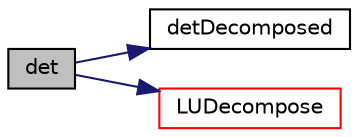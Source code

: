 digraph "det"
{
  bgcolor="transparent";
  edge [fontname="Helvetica",fontsize="10",labelfontname="Helvetica",labelfontsize="10"];
  node [fontname="Helvetica",fontsize="10",shape=record];
  rankdir="LR";
  Node1 [label="det",height=0.2,width=0.4,color="black", fillcolor="grey75", style="filled", fontcolor="black"];
  Node1 -> Node2 [color="midnightblue",fontsize="10",style="solid",fontname="Helvetica"];
  Node2 [label="detDecomposed",height=0.2,width=0.4,color="black",URL="$a10974.html#ad762becea5b5499b9938c554b1336093",tooltip="Return the LU decomposed SquareMatrix det. "];
  Node1 -> Node3 [color="midnightblue",fontsize="10",style="solid",fontname="Helvetica"];
  Node3 [label="LUDecompose",height=0.2,width=0.4,color="red",URL="$a10974.html#a4c90a8a26de44c9bed71aef2138ce997",tooltip="LU decompose the matrix with pivoting. "];
}
